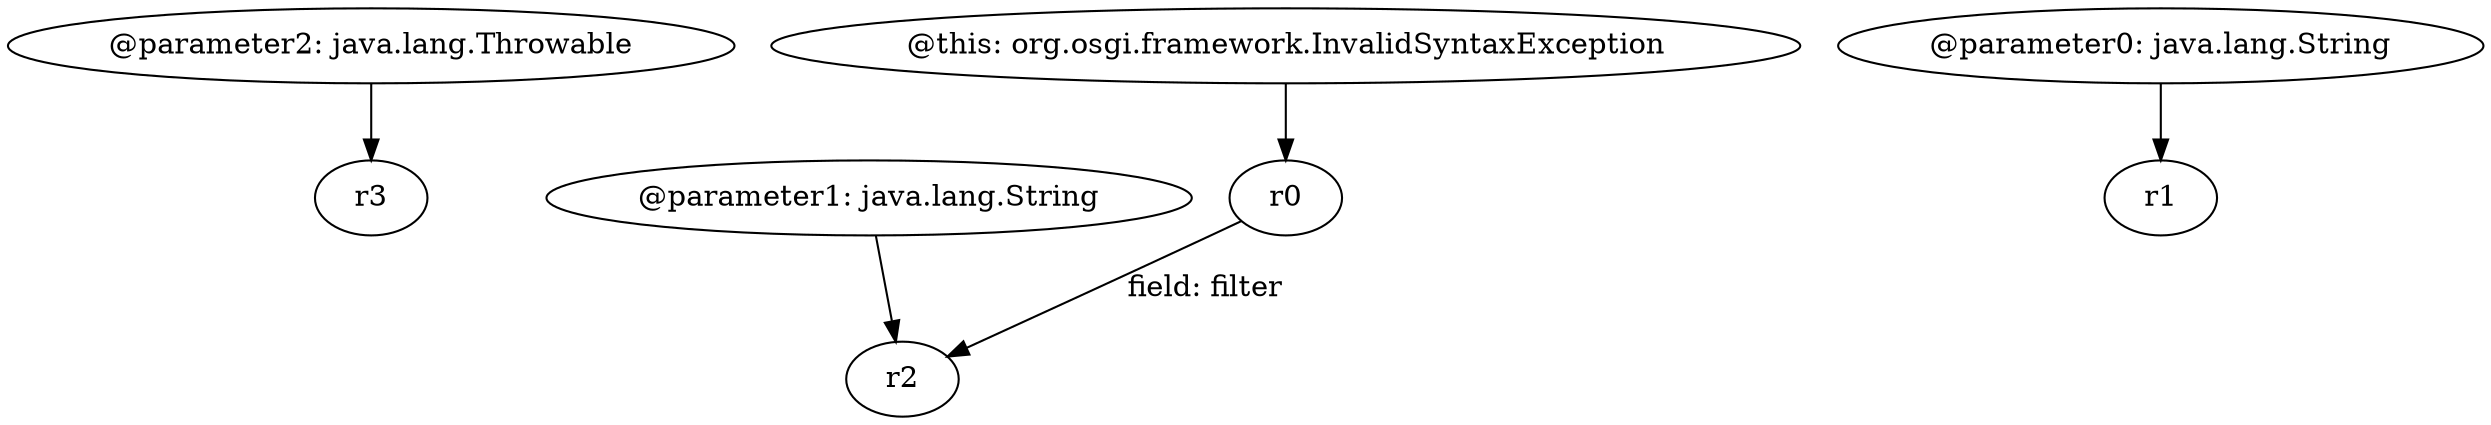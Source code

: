 digraph g {
0[label="@parameter2: java.lang.Throwable"]
1[label="r3"]
0->1[label=""]
2[label="@parameter1: java.lang.String"]
3[label="r2"]
2->3[label=""]
4[label="r0"]
4->3[label="field: filter"]
5[label="@parameter0: java.lang.String"]
6[label="r1"]
5->6[label=""]
7[label="@this: org.osgi.framework.InvalidSyntaxException"]
7->4[label=""]
}